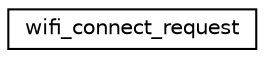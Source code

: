 digraph "Graphical Class Hierarchy"
{
 // LATEX_PDF_SIZE
  edge [fontname="Helvetica",fontsize="10",labelfontname="Helvetica",labelfontsize="10"];
  node [fontname="Helvetica",fontsize="10",shape=record];
  rankdir="LR";
  Node0 [label="wifi_connect_request",height=0.2,width=0.4,color="black", fillcolor="white", style="filled",URL="$structwifi__connect__request.html",tooltip="A Wi-Fi connect request."];
}
